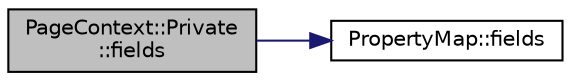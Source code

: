 digraph "PageContext::Private::fields"
{
 // LATEX_PDF_SIZE
  edge [fontname="Helvetica",fontsize="10",labelfontname="Helvetica",labelfontsize="10"];
  node [fontname="Helvetica",fontsize="10",shape=record];
  rankdir="LR";
  Node1 [label="PageContext::Private\l::fields",height=0.2,width=0.4,color="black", fillcolor="grey75", style="filled", fontcolor="black",tooltip=" "];
  Node1 -> Node2 [color="midnightblue",fontsize="10",style="solid",fontname="Helvetica"];
  Node2 [label="PropertyMap::fields",height=0.2,width=0.4,color="black", fillcolor="white", style="filled",URL="$classPropertyMap.html#a3856fea26e3db9d03a4e3e9f3095ecdf",tooltip=" "];
}
